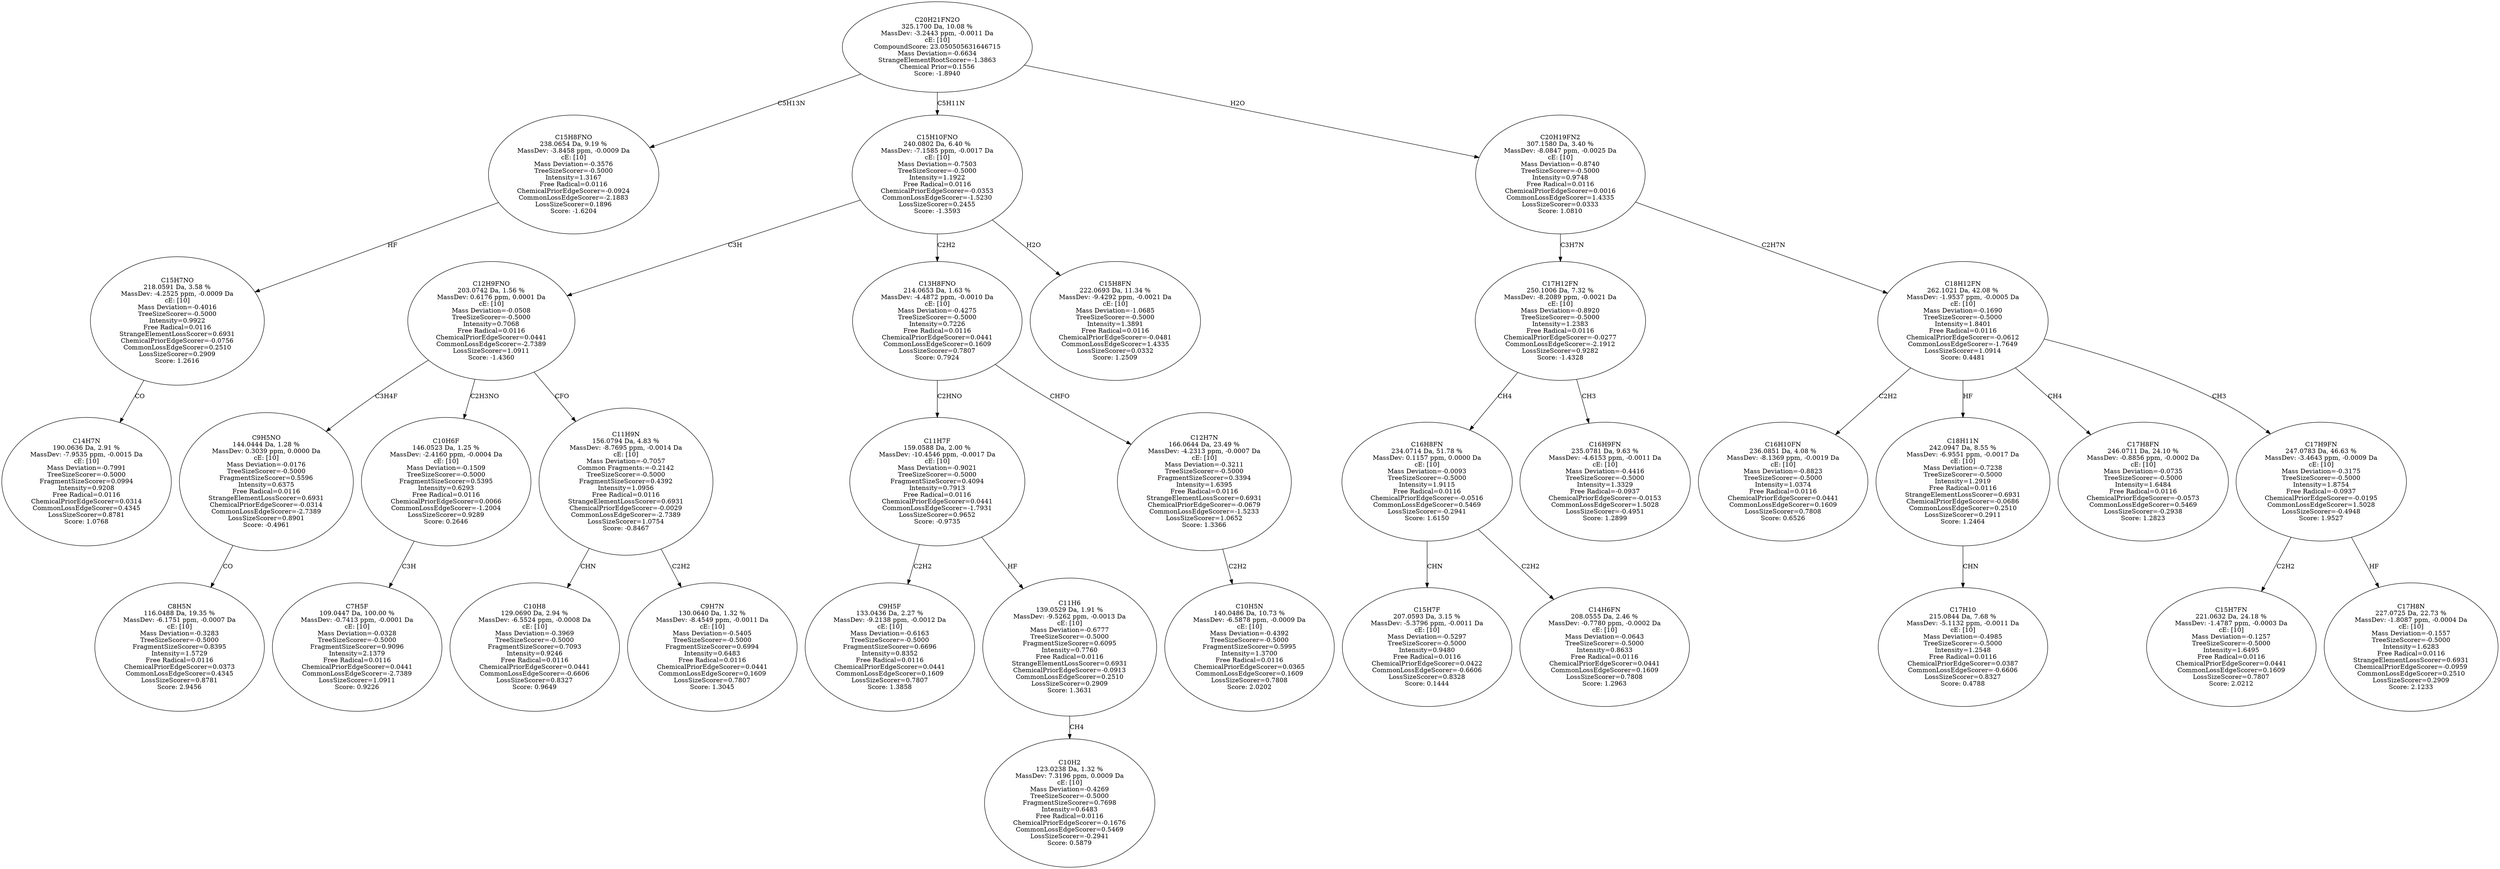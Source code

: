 strict digraph {
v1 [label="C14H7N\n190.0636 Da, 2.91 %\nMassDev: -7.9535 ppm, -0.0015 Da\ncE: [10]\nMass Deviation=-0.7991\nTreeSizeScorer=-0.5000\nFragmentSizeScorer=0.0994\nIntensity=0.9208\nFree Radical=0.0116\nChemicalPriorEdgeScorer=0.0314\nCommonLossEdgeScorer=0.4345\nLossSizeScorer=0.8781\nScore: 1.0768"];
v2 [label="C15H7NO\n218.0591 Da, 3.58 %\nMassDev: -4.2525 ppm, -0.0009 Da\ncE: [10]\nMass Deviation=-0.4016\nTreeSizeScorer=-0.5000\nIntensity=0.9922\nFree Radical=0.0116\nStrangeElementLossScorer=0.6931\nChemicalPriorEdgeScorer=-0.0756\nCommonLossEdgeScorer=0.2510\nLossSizeScorer=0.2909\nScore: 1.2616"];
v3 [label="C15H8FNO\n238.0654 Da, 9.19 %\nMassDev: -3.8458 ppm, -0.0009 Da\ncE: [10]\nMass Deviation=-0.3576\nTreeSizeScorer=-0.5000\nIntensity=1.3167\nFree Radical=0.0116\nChemicalPriorEdgeScorer=-0.0924\nCommonLossEdgeScorer=-2.1883\nLossSizeScorer=0.1896\nScore: -1.6204"];
v4 [label="C8H5N\n116.0488 Da, 19.35 %\nMassDev: -6.1751 ppm, -0.0007 Da\ncE: [10]\nMass Deviation=-0.3283\nTreeSizeScorer=-0.5000\nFragmentSizeScorer=0.8395\nIntensity=1.5729\nFree Radical=0.0116\nChemicalPriorEdgeScorer=0.0373\nCommonLossEdgeScorer=0.4345\nLossSizeScorer=0.8781\nScore: 2.9456"];
v5 [label="C9H5NO\n144.0444 Da, 1.28 %\nMassDev: 0.3039 ppm, 0.0000 Da\ncE: [10]\nMass Deviation=-0.0176\nTreeSizeScorer=-0.5000\nFragmentSizeScorer=0.5596\nIntensity=0.6375\nFree Radical=0.0116\nStrangeElementLossScorer=0.6931\nChemicalPriorEdgeScorer=-0.0314\nCommonLossEdgeScorer=-2.7389\nLossSizeScorer=0.8901\nScore: -0.4961"];
v6 [label="C7H5F\n109.0447 Da, 100.00 %\nMassDev: -0.7413 ppm, -0.0001 Da\ncE: [10]\nMass Deviation=-0.0328\nTreeSizeScorer=-0.5000\nFragmentSizeScorer=0.9096\nIntensity=2.1379\nFree Radical=0.0116\nChemicalPriorEdgeScorer=0.0441\nCommonLossEdgeScorer=-2.7389\nLossSizeScorer=1.0911\nScore: 0.9226"];
v7 [label="C10H6F\n146.0523 Da, 1.25 %\nMassDev: -2.4160 ppm, -0.0004 Da\ncE: [10]\nMass Deviation=-0.1509\nTreeSizeScorer=-0.5000\nFragmentSizeScorer=0.5395\nIntensity=0.6293\nFree Radical=0.0116\nChemicalPriorEdgeScorer=0.0066\nCommonLossEdgeScorer=-1.2004\nLossSizeScorer=0.9289\nScore: 0.2646"];
v8 [label="C10H8\n129.0690 Da, 2.94 %\nMassDev: -6.5524 ppm, -0.0008 Da\ncE: [10]\nMass Deviation=-0.3969\nTreeSizeScorer=-0.5000\nFragmentSizeScorer=0.7093\nIntensity=0.9246\nFree Radical=0.0116\nChemicalPriorEdgeScorer=0.0441\nCommonLossEdgeScorer=-0.6606\nLossSizeScorer=0.8327\nScore: 0.9649"];
v9 [label="C9H7N\n130.0640 Da, 1.32 %\nMassDev: -8.4549 ppm, -0.0011 Da\ncE: [10]\nMass Deviation=-0.5405\nTreeSizeScorer=-0.5000\nFragmentSizeScorer=0.6994\nIntensity=0.6483\nFree Radical=0.0116\nChemicalPriorEdgeScorer=0.0441\nCommonLossEdgeScorer=0.1609\nLossSizeScorer=0.7807\nScore: 1.3045"];
v10 [label="C11H9N\n156.0794 Da, 4.83 %\nMassDev: -8.7695 ppm, -0.0014 Da\ncE: [10]\nMass Deviation=-0.7057\nCommon Fragments:=-0.2142\nTreeSizeScorer=-0.5000\nFragmentSizeScorer=0.4392\nIntensity=1.0956\nFree Radical=0.0116\nStrangeElementLossScorer=0.6931\nChemicalPriorEdgeScorer=-0.0029\nCommonLossEdgeScorer=-2.7389\nLossSizeScorer=1.0754\nScore: -0.8467"];
v11 [label="C12H9FNO\n203.0742 Da, 1.56 %\nMassDev: 0.6176 ppm, 0.0001 Da\ncE: [10]\nMass Deviation=-0.0508\nTreeSizeScorer=-0.5000\nIntensity=0.7068\nFree Radical=0.0116\nChemicalPriorEdgeScorer=0.0441\nCommonLossEdgeScorer=-2.7389\nLossSizeScorer=1.0911\nScore: -1.4360"];
v12 [label="C9H5F\n133.0436 Da, 2.27 %\nMassDev: -9.2138 ppm, -0.0012 Da\ncE: [10]\nMass Deviation=-0.6163\nTreeSizeScorer=-0.5000\nFragmentSizeScorer=0.6696\nIntensity=0.8352\nFree Radical=0.0116\nChemicalPriorEdgeScorer=0.0441\nCommonLossEdgeScorer=0.1609\nLossSizeScorer=0.7807\nScore: 1.3858"];
v13 [label="C10H2\n123.0238 Da, 1.32 %\nMassDev: 7.3196 ppm, 0.0009 Da\ncE: [10]\nMass Deviation=-0.4269\nTreeSizeScorer=-0.5000\nFragmentSizeScorer=0.7698\nIntensity=0.6483\nFree Radical=0.0116\nChemicalPriorEdgeScorer=-0.1676\nCommonLossEdgeScorer=0.5469\nLossSizeScorer=-0.2941\nScore: 0.5879"];
v14 [label="C11H6\n139.0529 Da, 1.91 %\nMassDev: -9.5262 ppm, -0.0013 Da\ncE: [10]\nMass Deviation=-0.6777\nTreeSizeScorer=-0.5000\nFragmentSizeScorer=0.6095\nIntensity=0.7760\nFree Radical=0.0116\nStrangeElementLossScorer=0.6931\nChemicalPriorEdgeScorer=-0.0913\nCommonLossEdgeScorer=0.2510\nLossSizeScorer=0.2909\nScore: 1.3631"];
v15 [label="C11H7F\n159.0588 Da, 2.00 %\nMassDev: -10.4546 ppm, -0.0017 Da\ncE: [10]\nMass Deviation=-0.9021\nTreeSizeScorer=-0.5000\nFragmentSizeScorer=0.4094\nIntensity=0.7913\nFree Radical=0.0116\nChemicalPriorEdgeScorer=0.0441\nCommonLossEdgeScorer=-1.7931\nLossSizeScorer=0.9652\nScore: -0.9735"];
v16 [label="C10H5N\n140.0486 Da, 10.73 %\nMassDev: -6.5878 ppm, -0.0009 Da\ncE: [10]\nMass Deviation=-0.4392\nTreeSizeScorer=-0.5000\nFragmentSizeScorer=0.5995\nIntensity=1.3700\nFree Radical=0.0116\nChemicalPriorEdgeScorer=0.0365\nCommonLossEdgeScorer=0.1609\nLossSizeScorer=0.7808\nScore: 2.0202"];
v17 [label="C12H7N\n166.0644 Da, 23.49 %\nMassDev: -4.2313 ppm, -0.0007 Da\ncE: [10]\nMass Deviation=-0.3211\nTreeSizeScorer=-0.5000\nFragmentSizeScorer=0.3394\nIntensity=1.6395\nFree Radical=0.0116\nStrangeElementLossScorer=0.6931\nChemicalPriorEdgeScorer=-0.0679\nCommonLossEdgeScorer=-1.5233\nLossSizeScorer=1.0652\nScore: 1.3366"];
v18 [label="C13H8FNO\n214.0653 Da, 1.63 %\nMassDev: -4.4872 ppm, -0.0010 Da\ncE: [10]\nMass Deviation=-0.4275\nTreeSizeScorer=-0.5000\nIntensity=0.7226\nFree Radical=0.0116\nChemicalPriorEdgeScorer=0.0441\nCommonLossEdgeScorer=0.1609\nLossSizeScorer=0.7807\nScore: 0.7924"];
v19 [label="C15H8FN\n222.0693 Da, 11.34 %\nMassDev: -9.4292 ppm, -0.0021 Da\ncE: [10]\nMass Deviation=-1.0685\nTreeSizeScorer=-0.5000\nIntensity=1.3891\nFree Radical=0.0116\nChemicalPriorEdgeScorer=-0.0481\nCommonLossEdgeScorer=1.4335\nLossSizeScorer=0.0332\nScore: 1.2509"];
v20 [label="C15H10FNO\n240.0802 Da, 6.40 %\nMassDev: -7.1585 ppm, -0.0017 Da\ncE: [10]\nMass Deviation=-0.7503\nTreeSizeScorer=-0.5000\nIntensity=1.1922\nFree Radical=0.0116\nChemicalPriorEdgeScorer=-0.0353\nCommonLossEdgeScorer=-1.5230\nLossSizeScorer=0.2455\nScore: -1.3593"];
v21 [label="C15H7F\n207.0593 Da, 3.15 %\nMassDev: -5.3796 ppm, -0.0011 Da\ncE: [10]\nMass Deviation=-0.5297\nTreeSizeScorer=-0.5000\nIntensity=0.9480\nFree Radical=0.0116\nChemicalPriorEdgeScorer=0.0422\nCommonLossEdgeScorer=-0.6606\nLossSizeScorer=0.8328\nScore: 0.1444"];
v22 [label="C14H6FN\n208.0555 Da, 2.46 %\nMassDev: -0.7780 ppm, -0.0002 Da\ncE: [10]\nMass Deviation=-0.0643\nTreeSizeScorer=-0.5000\nIntensity=0.8633\nFree Radical=0.0116\nChemicalPriorEdgeScorer=0.0441\nCommonLossEdgeScorer=0.1609\nLossSizeScorer=0.7808\nScore: 1.2963"];
v23 [label="C16H8FN\n234.0714 Da, 51.78 %\nMassDev: 0.1157 ppm, 0.0000 Da\ncE: [10]\nMass Deviation=-0.0093\nTreeSizeScorer=-0.5000\nIntensity=1.9115\nFree Radical=0.0116\nChemicalPriorEdgeScorer=-0.0516\nCommonLossEdgeScorer=0.5469\nLossSizeScorer=-0.2941\nScore: 1.6150"];
v24 [label="C16H9FN\n235.0781 Da, 9.63 %\nMassDev: -4.6153 ppm, -0.0011 Da\ncE: [10]\nMass Deviation=-0.4416\nTreeSizeScorer=-0.5000\nIntensity=1.3329\nFree Radical=-0.0937\nChemicalPriorEdgeScorer=-0.0153\nCommonLossEdgeScorer=1.5028\nLossSizeScorer=-0.4951\nScore: 1.2899"];
v25 [label="C17H12FN\n250.1006 Da, 7.32 %\nMassDev: -8.2089 ppm, -0.0021 Da\ncE: [10]\nMass Deviation=-0.8920\nTreeSizeScorer=-0.5000\nIntensity=1.2383\nFree Radical=0.0116\nChemicalPriorEdgeScorer=-0.0277\nCommonLossEdgeScorer=-2.1912\nLossSizeScorer=0.9282\nScore: -1.4328"];
v26 [label="C16H10FN\n236.0851 Da, 4.08 %\nMassDev: -8.1369 ppm, -0.0019 Da\ncE: [10]\nMass Deviation=-0.8823\nTreeSizeScorer=-0.5000\nIntensity=1.0374\nFree Radical=0.0116\nChemicalPriorEdgeScorer=0.0441\nCommonLossEdgeScorer=0.1609\nLossSizeScorer=0.7808\nScore: 0.6526"];
v27 [label="C17H10\n215.0844 Da, 7.68 %\nMassDev: -5.1132 ppm, -0.0011 Da\ncE: [10]\nMass Deviation=-0.4985\nTreeSizeScorer=-0.5000\nIntensity=1.2548\nFree Radical=0.0116\nChemicalPriorEdgeScorer=0.0387\nCommonLossEdgeScorer=-0.6606\nLossSizeScorer=0.8327\nScore: 0.4788"];
v28 [label="C18H11N\n242.0947 Da, 8.55 %\nMassDev: -6.9551 ppm, -0.0017 Da\ncE: [10]\nMass Deviation=-0.7238\nTreeSizeScorer=-0.5000\nIntensity=1.2919\nFree Radical=0.0116\nStrangeElementLossScorer=0.6931\nChemicalPriorEdgeScorer=-0.0686\nCommonLossEdgeScorer=0.2510\nLossSizeScorer=0.2911\nScore: 1.2464"];
v29 [label="C17H8FN\n246.0711 Da, 24.10 %\nMassDev: -0.8856 ppm, -0.0002 Da\ncE: [10]\nMass Deviation=-0.0735\nTreeSizeScorer=-0.5000\nIntensity=1.6484\nFree Radical=0.0116\nChemicalPriorEdgeScorer=-0.0573\nCommonLossEdgeScorer=0.5469\nLossSizeScorer=-0.2938\nScore: 1.2823"];
v30 [label="C15H7FN\n221.0632 Da, 24.18 %\nMassDev: -1.4787 ppm, -0.0003 Da\ncE: [10]\nMass Deviation=-0.1257\nTreeSizeScorer=-0.5000\nIntensity=1.6495\nFree Radical=0.0116\nChemicalPriorEdgeScorer=0.0441\nCommonLossEdgeScorer=0.1609\nLossSizeScorer=0.7807\nScore: 2.0212"];
v31 [label="C17H8N\n227.0725 Da, 22.73 %\nMassDev: -1.8087 ppm, -0.0004 Da\ncE: [10]\nMass Deviation=-0.1557\nTreeSizeScorer=-0.5000\nIntensity=1.6283\nFree Radical=0.0116\nStrangeElementLossScorer=0.6931\nChemicalPriorEdgeScorer=-0.0959\nCommonLossEdgeScorer=0.2510\nLossSizeScorer=0.2909\nScore: 2.1233"];
v32 [label="C17H9FN\n247.0783 Da, 46.63 %\nMassDev: -3.4643 ppm, -0.0009 Da\ncE: [10]\nMass Deviation=-0.3175\nTreeSizeScorer=-0.5000\nIntensity=1.8754\nFree Radical=-0.0937\nChemicalPriorEdgeScorer=-0.0195\nCommonLossEdgeScorer=1.5028\nLossSizeScorer=-0.4948\nScore: 1.9527"];
v33 [label="C18H12FN\n262.1021 Da, 42.08 %\nMassDev: -1.9537 ppm, -0.0005 Da\ncE: [10]\nMass Deviation=-0.1690\nTreeSizeScorer=-0.5000\nIntensity=1.8401\nFree Radical=0.0116\nChemicalPriorEdgeScorer=-0.0612\nCommonLossEdgeScorer=-1.7649\nLossSizeScorer=1.0914\nScore: 0.4481"];
v34 [label="C20H19FN2\n307.1580 Da, 3.40 %\nMassDev: -8.0847 ppm, -0.0025 Da\ncE: [10]\nMass Deviation=-0.8740\nTreeSizeScorer=-0.5000\nIntensity=0.9748\nFree Radical=0.0116\nChemicalPriorEdgeScorer=0.0016\nCommonLossEdgeScorer=1.4335\nLossSizeScorer=0.0333\nScore: 1.0810"];
v35 [label="C20H21FN2O\n325.1700 Da, 10.08 %\nMassDev: -3.2443 ppm, -0.0011 Da\ncE: [10]\nCompoundScore: 23.050505631646715\nMass Deviation=-0.6634\nStrangeElementRootScorer=-1.3863\nChemical Prior=0.1556\nScore: -1.8940"];
v2 -> v1 [label="CO"];
v3 -> v2 [label="HF"];
v35 -> v3 [label="C5H13N"];
v5 -> v4 [label="CO"];
v11 -> v5 [label="C3H4F"];
v7 -> v6 [label="C3H"];
v11 -> v7 [label="C2H3NO"];
v10 -> v8 [label="CHN"];
v10 -> v9 [label="C2H2"];
v11 -> v10 [label="CFO"];
v20 -> v11 [label="C3H"];
v15 -> v12 [label="C2H2"];
v14 -> v13 [label="CH4"];
v15 -> v14 [label="HF"];
v18 -> v15 [label="C2HNO"];
v17 -> v16 [label="C2H2"];
v18 -> v17 [label="CHFO"];
v20 -> v18 [label="C2H2"];
v20 -> v19 [label="H2O"];
v35 -> v20 [label="C5H11N"];
v23 -> v21 [label="CHN"];
v23 -> v22 [label="C2H2"];
v25 -> v23 [label="CH4"];
v25 -> v24 [label="CH3"];
v34 -> v25 [label="C3H7N"];
v33 -> v26 [label="C2H2"];
v28 -> v27 [label="CHN"];
v33 -> v28 [label="HF"];
v33 -> v29 [label="CH4"];
v32 -> v30 [label="C2H2"];
v32 -> v31 [label="HF"];
v33 -> v32 [label="CH3"];
v34 -> v33 [label="C2H7N"];
v35 -> v34 [label="H2O"];
}